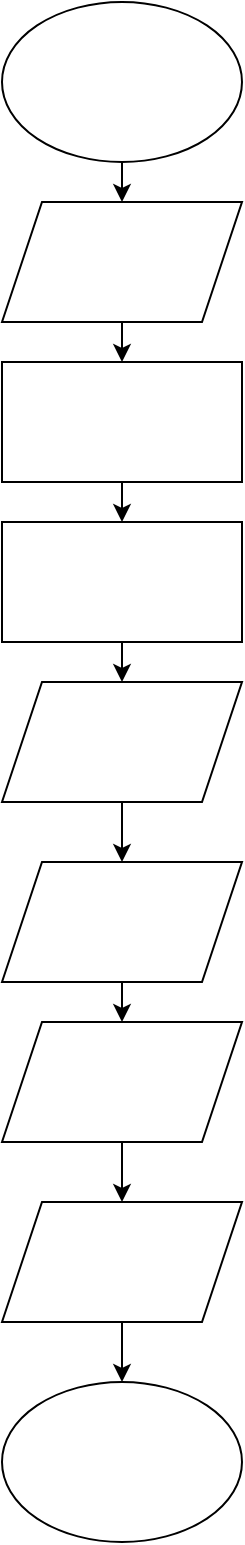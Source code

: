 <mxfile version="15.3.0" type="github"><diagram id="FDR3DfvLtmda-TP9jAQh" name="Page-1"><mxGraphModel dx="868" dy="1550" grid="1" gridSize="10" guides="1" tooltips="1" connect="1" arrows="1" fold="1" page="1" pageScale="1" pageWidth="850" pageHeight="1100" math="0" shadow="0"><root><mxCell id="0"/><mxCell id="1" parent="0"/><mxCell id="MYmdQlqYZ3CXGTCMRay3-1" value="" style="ellipse;whiteSpace=wrap;html=1;" vertex="1" parent="1"><mxGeometry x="340" y="-1040" width="120" height="80" as="geometry"/></mxCell><mxCell id="MYmdQlqYZ3CXGTCMRay3-2" value="" style="shape=parallelogram;perimeter=parallelogramPerimeter;whiteSpace=wrap;html=1;fixedSize=1;" vertex="1" parent="1"><mxGeometry x="340" y="-940" width="120" height="60" as="geometry"/></mxCell><mxCell id="MYmdQlqYZ3CXGTCMRay3-3" value="" style="rounded=0;whiteSpace=wrap;html=1;" vertex="1" parent="1"><mxGeometry x="340" y="-860" width="120" height="60" as="geometry"/></mxCell><mxCell id="MYmdQlqYZ3CXGTCMRay3-4" value="" style="rounded=0;whiteSpace=wrap;html=1;" vertex="1" parent="1"><mxGeometry x="340" y="-780" width="120" height="60" as="geometry"/></mxCell><mxCell id="MYmdQlqYZ3CXGTCMRay3-5" value="" style="shape=parallelogram;perimeter=parallelogramPerimeter;whiteSpace=wrap;html=1;fixedSize=1;" vertex="1" parent="1"><mxGeometry x="340" y="-610" width="120" height="60" as="geometry"/></mxCell><mxCell id="MYmdQlqYZ3CXGTCMRay3-6" value="" style="shape=parallelogram;perimeter=parallelogramPerimeter;whiteSpace=wrap;html=1;fixedSize=1;" vertex="1" parent="1"><mxGeometry x="340" y="-530" width="120" height="60" as="geometry"/></mxCell><mxCell id="MYmdQlqYZ3CXGTCMRay3-7" value="" style="shape=parallelogram;perimeter=parallelogramPerimeter;whiteSpace=wrap;html=1;fixedSize=1;" vertex="1" parent="1"><mxGeometry x="340" y="-440" width="120" height="60" as="geometry"/></mxCell><mxCell id="MYmdQlqYZ3CXGTCMRay3-8" value="" style="shape=parallelogram;perimeter=parallelogramPerimeter;whiteSpace=wrap;html=1;fixedSize=1;" vertex="1" parent="1"><mxGeometry x="340" y="-700" width="120" height="60" as="geometry"/></mxCell><mxCell id="MYmdQlqYZ3CXGTCMRay3-9" value="" style="ellipse;whiteSpace=wrap;html=1;" vertex="1" parent="1"><mxGeometry x="340" y="-350" width="120" height="80" as="geometry"/></mxCell><mxCell id="MYmdQlqYZ3CXGTCMRay3-10" value="" style="endArrow=classic;html=1;exitX=0.5;exitY=1;exitDx=0;exitDy=0;entryX=0.5;entryY=0;entryDx=0;entryDy=0;" edge="1" parent="1" source="MYmdQlqYZ3CXGTCMRay3-7" target="MYmdQlqYZ3CXGTCMRay3-9"><mxGeometry width="50" height="50" relative="1" as="geometry"><mxPoint x="400" y="-420" as="sourcePoint"/><mxPoint x="450" y="-470" as="targetPoint"/></mxGeometry></mxCell><mxCell id="MYmdQlqYZ3CXGTCMRay3-11" value="" style="endArrow=classic;html=1;exitX=0.5;exitY=1;exitDx=0;exitDy=0;" edge="1" parent="1" source="MYmdQlqYZ3CXGTCMRay3-6" target="MYmdQlqYZ3CXGTCMRay3-7"><mxGeometry width="50" height="50" relative="1" as="geometry"><mxPoint x="400" y="-420" as="sourcePoint"/><mxPoint x="450" y="-470" as="targetPoint"/></mxGeometry></mxCell><mxCell id="MYmdQlqYZ3CXGTCMRay3-12" value="" style="endArrow=classic;html=1;exitX=0.5;exitY=1;exitDx=0;exitDy=0;entryX=0.5;entryY=0;entryDx=0;entryDy=0;" edge="1" parent="1" source="MYmdQlqYZ3CXGTCMRay3-5" target="MYmdQlqYZ3CXGTCMRay3-6"><mxGeometry width="50" height="50" relative="1" as="geometry"><mxPoint x="400" y="-620" as="sourcePoint"/><mxPoint x="450" y="-670" as="targetPoint"/></mxGeometry></mxCell><mxCell id="MYmdQlqYZ3CXGTCMRay3-13" value="" style="endArrow=classic;html=1;exitX=0.5;exitY=1;exitDx=0;exitDy=0;entryX=0.5;entryY=0;entryDx=0;entryDy=0;" edge="1" parent="1" source="MYmdQlqYZ3CXGTCMRay3-8" target="MYmdQlqYZ3CXGTCMRay3-5"><mxGeometry width="50" height="50" relative="1" as="geometry"><mxPoint x="400" y="-620" as="sourcePoint"/><mxPoint x="450" y="-670" as="targetPoint"/></mxGeometry></mxCell><mxCell id="MYmdQlqYZ3CXGTCMRay3-18" value="" style="endArrow=classic;html=1;exitX=0.5;exitY=1;exitDx=0;exitDy=0;entryX=0.5;entryY=0;entryDx=0;entryDy=0;" edge="1" parent="1" source="MYmdQlqYZ3CXGTCMRay3-4" target="MYmdQlqYZ3CXGTCMRay3-8"><mxGeometry width="50" height="50" relative="1" as="geometry"><mxPoint x="400" y="-820" as="sourcePoint"/><mxPoint x="450" y="-870" as="targetPoint"/></mxGeometry></mxCell><mxCell id="MYmdQlqYZ3CXGTCMRay3-19" value="" style="endArrow=classic;html=1;exitX=0.5;exitY=1;exitDx=0;exitDy=0;entryX=0.5;entryY=0;entryDx=0;entryDy=0;" edge="1" parent="1" source="MYmdQlqYZ3CXGTCMRay3-3" target="MYmdQlqYZ3CXGTCMRay3-4"><mxGeometry width="50" height="50" relative="1" as="geometry"><mxPoint x="400" y="-820" as="sourcePoint"/><mxPoint x="450" y="-870" as="targetPoint"/></mxGeometry></mxCell><mxCell id="MYmdQlqYZ3CXGTCMRay3-20" value="" style="endArrow=classic;html=1;exitX=0.5;exitY=1;exitDx=0;exitDy=0;entryX=0.5;entryY=0;entryDx=0;entryDy=0;" edge="1" parent="1" source="MYmdQlqYZ3CXGTCMRay3-2" target="MYmdQlqYZ3CXGTCMRay3-3"><mxGeometry width="50" height="50" relative="1" as="geometry"><mxPoint x="400" y="-820" as="sourcePoint"/><mxPoint x="450" y="-870" as="targetPoint"/></mxGeometry></mxCell><mxCell id="MYmdQlqYZ3CXGTCMRay3-21" value="" style="endArrow=classic;html=1;exitX=0.5;exitY=1;exitDx=0;exitDy=0;entryX=0.5;entryY=0;entryDx=0;entryDy=0;" edge="1" parent="1" source="MYmdQlqYZ3CXGTCMRay3-1" target="MYmdQlqYZ3CXGTCMRay3-2"><mxGeometry width="50" height="50" relative="1" as="geometry"><mxPoint x="400" y="-1020" as="sourcePoint"/><mxPoint x="450" y="-1070" as="targetPoint"/></mxGeometry></mxCell></root></mxGraphModel></diagram></mxfile>